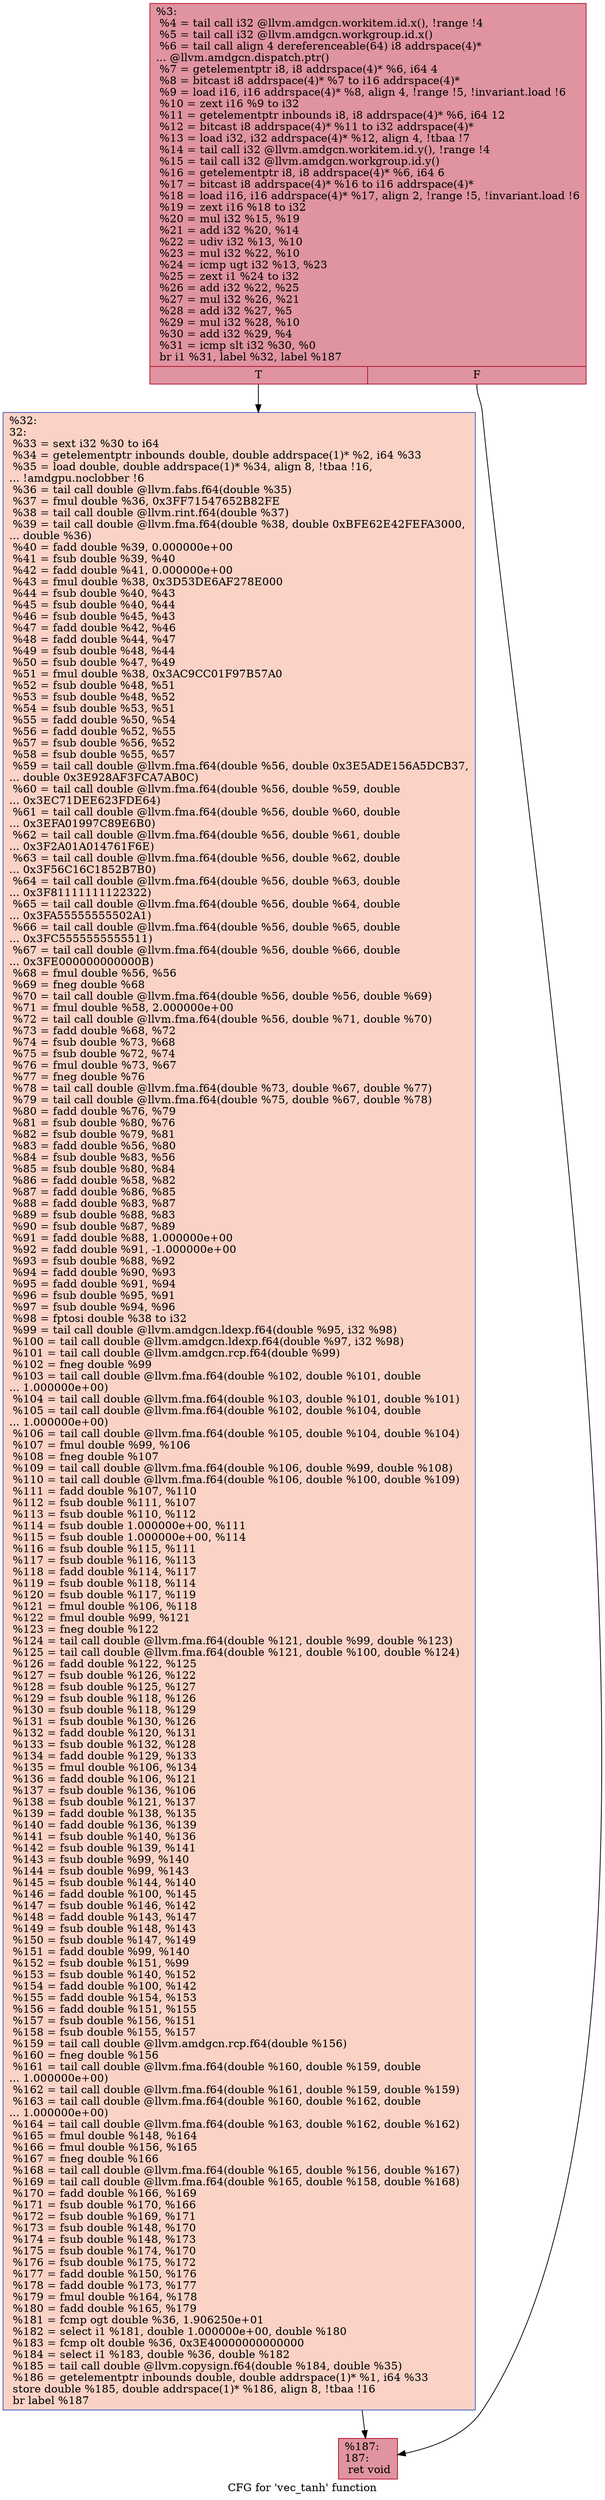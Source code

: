 digraph "CFG for 'vec_tanh' function" {
	label="CFG for 'vec_tanh' function";

	Node0x58232c0 [shape=record,color="#b70d28ff", style=filled, fillcolor="#b70d2870",label="{%3:\l  %4 = tail call i32 @llvm.amdgcn.workitem.id.x(), !range !4\l  %5 = tail call i32 @llvm.amdgcn.workgroup.id.x()\l  %6 = tail call align 4 dereferenceable(64) i8 addrspace(4)*\l... @llvm.amdgcn.dispatch.ptr()\l  %7 = getelementptr i8, i8 addrspace(4)* %6, i64 4\l  %8 = bitcast i8 addrspace(4)* %7 to i16 addrspace(4)*\l  %9 = load i16, i16 addrspace(4)* %8, align 4, !range !5, !invariant.load !6\l  %10 = zext i16 %9 to i32\l  %11 = getelementptr inbounds i8, i8 addrspace(4)* %6, i64 12\l  %12 = bitcast i8 addrspace(4)* %11 to i32 addrspace(4)*\l  %13 = load i32, i32 addrspace(4)* %12, align 4, !tbaa !7\l  %14 = tail call i32 @llvm.amdgcn.workitem.id.y(), !range !4\l  %15 = tail call i32 @llvm.amdgcn.workgroup.id.y()\l  %16 = getelementptr i8, i8 addrspace(4)* %6, i64 6\l  %17 = bitcast i8 addrspace(4)* %16 to i16 addrspace(4)*\l  %18 = load i16, i16 addrspace(4)* %17, align 2, !range !5, !invariant.load !6\l  %19 = zext i16 %18 to i32\l  %20 = mul i32 %15, %19\l  %21 = add i32 %20, %14\l  %22 = udiv i32 %13, %10\l  %23 = mul i32 %22, %10\l  %24 = icmp ugt i32 %13, %23\l  %25 = zext i1 %24 to i32\l  %26 = add i32 %22, %25\l  %27 = mul i32 %26, %21\l  %28 = add i32 %27, %5\l  %29 = mul i32 %28, %10\l  %30 = add i32 %29, %4\l  %31 = icmp slt i32 %30, %0\l  br i1 %31, label %32, label %187\l|{<s0>T|<s1>F}}"];
	Node0x58232c0:s0 -> Node0x5827300;
	Node0x58232c0:s1 -> Node0x5827390;
	Node0x5827300 [shape=record,color="#3d50c3ff", style=filled, fillcolor="#f59c7d70",label="{%32:\l32:                                               \l  %33 = sext i32 %30 to i64\l  %34 = getelementptr inbounds double, double addrspace(1)* %2, i64 %33\l  %35 = load double, double addrspace(1)* %34, align 8, !tbaa !16,\l... !amdgpu.noclobber !6\l  %36 = tail call double @llvm.fabs.f64(double %35)\l  %37 = fmul double %36, 0x3FF71547652B82FE\l  %38 = tail call double @llvm.rint.f64(double %37)\l  %39 = tail call double @llvm.fma.f64(double %38, double 0xBFE62E42FEFA3000,\l... double %36)\l  %40 = fadd double %39, 0.000000e+00\l  %41 = fsub double %39, %40\l  %42 = fadd double %41, 0.000000e+00\l  %43 = fmul double %38, 0x3D53DE6AF278E000\l  %44 = fsub double %40, %43\l  %45 = fsub double %40, %44\l  %46 = fsub double %45, %43\l  %47 = fadd double %42, %46\l  %48 = fadd double %44, %47\l  %49 = fsub double %48, %44\l  %50 = fsub double %47, %49\l  %51 = fmul double %38, 0x3AC9CC01F97B57A0\l  %52 = fsub double %48, %51\l  %53 = fsub double %48, %52\l  %54 = fsub double %53, %51\l  %55 = fadd double %50, %54\l  %56 = fadd double %52, %55\l  %57 = fsub double %56, %52\l  %58 = fsub double %55, %57\l  %59 = tail call double @llvm.fma.f64(double %56, double 0x3E5ADE156A5DCB37,\l... double 0x3E928AF3FCA7AB0C)\l  %60 = tail call double @llvm.fma.f64(double %56, double %59, double\l... 0x3EC71DEE623FDE64)\l  %61 = tail call double @llvm.fma.f64(double %56, double %60, double\l... 0x3EFA01997C89E6B0)\l  %62 = tail call double @llvm.fma.f64(double %56, double %61, double\l... 0x3F2A01A014761F6E)\l  %63 = tail call double @llvm.fma.f64(double %56, double %62, double\l... 0x3F56C16C1852B7B0)\l  %64 = tail call double @llvm.fma.f64(double %56, double %63, double\l... 0x3F81111111122322)\l  %65 = tail call double @llvm.fma.f64(double %56, double %64, double\l... 0x3FA55555555502A1)\l  %66 = tail call double @llvm.fma.f64(double %56, double %65, double\l... 0x3FC5555555555511)\l  %67 = tail call double @llvm.fma.f64(double %56, double %66, double\l... 0x3FE000000000000B)\l  %68 = fmul double %56, %56\l  %69 = fneg double %68\l  %70 = tail call double @llvm.fma.f64(double %56, double %56, double %69)\l  %71 = fmul double %58, 2.000000e+00\l  %72 = tail call double @llvm.fma.f64(double %56, double %71, double %70)\l  %73 = fadd double %68, %72\l  %74 = fsub double %73, %68\l  %75 = fsub double %72, %74\l  %76 = fmul double %73, %67\l  %77 = fneg double %76\l  %78 = tail call double @llvm.fma.f64(double %73, double %67, double %77)\l  %79 = tail call double @llvm.fma.f64(double %75, double %67, double %78)\l  %80 = fadd double %76, %79\l  %81 = fsub double %80, %76\l  %82 = fsub double %79, %81\l  %83 = fadd double %56, %80\l  %84 = fsub double %83, %56\l  %85 = fsub double %80, %84\l  %86 = fadd double %58, %82\l  %87 = fadd double %86, %85\l  %88 = fadd double %83, %87\l  %89 = fsub double %88, %83\l  %90 = fsub double %87, %89\l  %91 = fadd double %88, 1.000000e+00\l  %92 = fadd double %91, -1.000000e+00\l  %93 = fsub double %88, %92\l  %94 = fadd double %90, %93\l  %95 = fadd double %91, %94\l  %96 = fsub double %95, %91\l  %97 = fsub double %94, %96\l  %98 = fptosi double %38 to i32\l  %99 = tail call double @llvm.amdgcn.ldexp.f64(double %95, i32 %98)\l  %100 = tail call double @llvm.amdgcn.ldexp.f64(double %97, i32 %98)\l  %101 = tail call double @llvm.amdgcn.rcp.f64(double %99)\l  %102 = fneg double %99\l  %103 = tail call double @llvm.fma.f64(double %102, double %101, double\l... 1.000000e+00)\l  %104 = tail call double @llvm.fma.f64(double %103, double %101, double %101)\l  %105 = tail call double @llvm.fma.f64(double %102, double %104, double\l... 1.000000e+00)\l  %106 = tail call double @llvm.fma.f64(double %105, double %104, double %104)\l  %107 = fmul double %99, %106\l  %108 = fneg double %107\l  %109 = tail call double @llvm.fma.f64(double %106, double %99, double %108)\l  %110 = tail call double @llvm.fma.f64(double %106, double %100, double %109)\l  %111 = fadd double %107, %110\l  %112 = fsub double %111, %107\l  %113 = fsub double %110, %112\l  %114 = fsub double 1.000000e+00, %111\l  %115 = fsub double 1.000000e+00, %114\l  %116 = fsub double %115, %111\l  %117 = fsub double %116, %113\l  %118 = fadd double %114, %117\l  %119 = fsub double %118, %114\l  %120 = fsub double %117, %119\l  %121 = fmul double %106, %118\l  %122 = fmul double %99, %121\l  %123 = fneg double %122\l  %124 = tail call double @llvm.fma.f64(double %121, double %99, double %123)\l  %125 = tail call double @llvm.fma.f64(double %121, double %100, double %124)\l  %126 = fadd double %122, %125\l  %127 = fsub double %126, %122\l  %128 = fsub double %125, %127\l  %129 = fsub double %118, %126\l  %130 = fsub double %118, %129\l  %131 = fsub double %130, %126\l  %132 = fadd double %120, %131\l  %133 = fsub double %132, %128\l  %134 = fadd double %129, %133\l  %135 = fmul double %106, %134\l  %136 = fadd double %106, %121\l  %137 = fsub double %136, %106\l  %138 = fsub double %121, %137\l  %139 = fadd double %138, %135\l  %140 = fadd double %136, %139\l  %141 = fsub double %140, %136\l  %142 = fsub double %139, %141\l  %143 = fsub double %99, %140\l  %144 = fsub double %99, %143\l  %145 = fsub double %144, %140\l  %146 = fadd double %100, %145\l  %147 = fsub double %146, %142\l  %148 = fadd double %143, %147\l  %149 = fsub double %148, %143\l  %150 = fsub double %147, %149\l  %151 = fadd double %99, %140\l  %152 = fsub double %151, %99\l  %153 = fsub double %140, %152\l  %154 = fadd double %100, %142\l  %155 = fadd double %154, %153\l  %156 = fadd double %151, %155\l  %157 = fsub double %156, %151\l  %158 = fsub double %155, %157\l  %159 = tail call double @llvm.amdgcn.rcp.f64(double %156)\l  %160 = fneg double %156\l  %161 = tail call double @llvm.fma.f64(double %160, double %159, double\l... 1.000000e+00)\l  %162 = tail call double @llvm.fma.f64(double %161, double %159, double %159)\l  %163 = tail call double @llvm.fma.f64(double %160, double %162, double\l... 1.000000e+00)\l  %164 = tail call double @llvm.fma.f64(double %163, double %162, double %162)\l  %165 = fmul double %148, %164\l  %166 = fmul double %156, %165\l  %167 = fneg double %166\l  %168 = tail call double @llvm.fma.f64(double %165, double %156, double %167)\l  %169 = tail call double @llvm.fma.f64(double %165, double %158, double %168)\l  %170 = fadd double %166, %169\l  %171 = fsub double %170, %166\l  %172 = fsub double %169, %171\l  %173 = fsub double %148, %170\l  %174 = fsub double %148, %173\l  %175 = fsub double %174, %170\l  %176 = fsub double %175, %172\l  %177 = fadd double %150, %176\l  %178 = fadd double %173, %177\l  %179 = fmul double %164, %178\l  %180 = fadd double %165, %179\l  %181 = fcmp ogt double %36, 1.906250e+01\l  %182 = select i1 %181, double 1.000000e+00, double %180\l  %183 = fcmp olt double %36, 0x3E40000000000000\l  %184 = select i1 %183, double %36, double %182\l  %185 = tail call double @llvm.copysign.f64(double %184, double %35)\l  %186 = getelementptr inbounds double, double addrspace(1)* %1, i64 %33\l  store double %185, double addrspace(1)* %186, align 8, !tbaa !16\l  br label %187\l}"];
	Node0x5827300 -> Node0x5827390;
	Node0x5827390 [shape=record,color="#b70d28ff", style=filled, fillcolor="#b70d2870",label="{%187:\l187:                                              \l  ret void\l}"];
}
